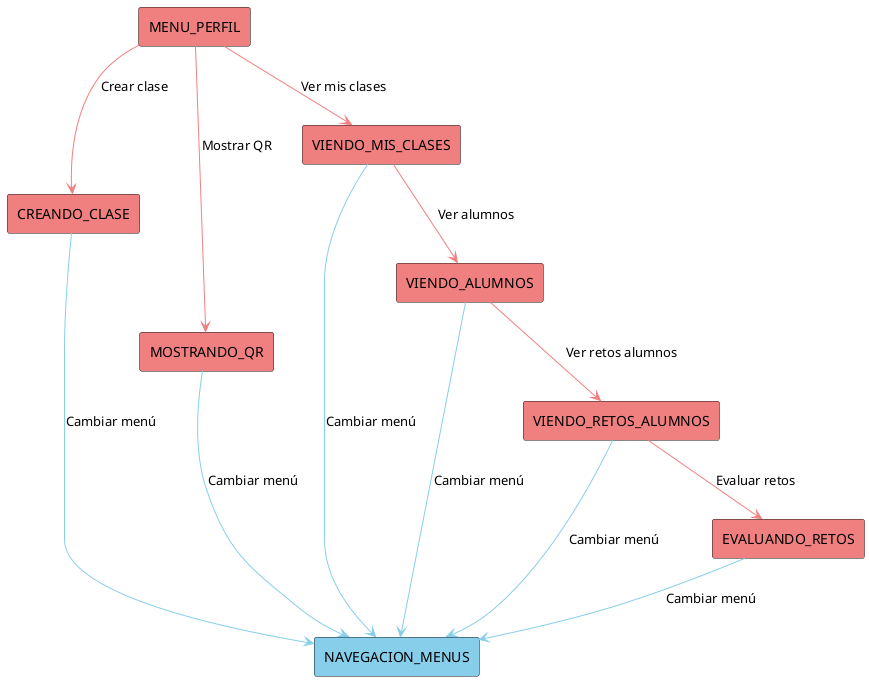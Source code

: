 @startuml DiagramaDeContextoMenuPerfilProfesor
!define RECTANGLE(x, color) rectangle x #color

' Definición de los rectángulos con sus colores
RECTANGLE(NAVEGACION_MENUS, SkyBlue) 
RECTANGLE(MENU_PERFIL, LightCoral)

' Submenús de "Perfil" con sus colores
RECTANGLE(CREANDO_CLASE, LightCoral) 
RECTANGLE(MOSTRANDO_QR, LightCoral) 
RECTANGLE(VIENDO_MIS_CLASES, LightCoral) 
RECTANGLE(VIENDO_ALUMNOS, LightCoral) 
RECTANGLE(VIENDO_RETOS_ALUMNOS, LightCoral) 
RECTANGLE(EVALUANDO_RETOS, LightCoral)

' Conexiones entre submenús y navegación
CREANDO_CLASE -[#SkyBlue]-> NAVEGACION_MENUS : Cambiar menú
MOSTRANDO_QR -[#SkyBlue]-> NAVEGACION_MENUS : Cambiar menú
VIENDO_MIS_CLASES -[#SkyBlue]-> NAVEGACION_MENUS : Cambiar menú
VIENDO_ALUMNOS -[#SkyBlue]-> NAVEGACION_MENUS : Cambiar menú
VIENDO_RETOS_ALUMNOS -[#SkyBlue]-> NAVEGACION_MENUS : Cambiar menú
EVALUANDO_RETOS -[#SkyBlue]-> NAVEGACION_MENUS : Cambiar menú

' Conexiones en el menú "Perfil"
MENU_PERFIL -[#LightCoral]-> CREANDO_CLASE : Crear clase
MENU_PERFIL -[#LightCoral]-> MOSTRANDO_QR : Mostrar QR
MENU_PERFIL -[#LightCoral]-> VIENDO_MIS_CLASES : Ver mis clases
VIENDO_MIS_CLASES -[#LightCoral]-> VIENDO_ALUMNOS : Ver alumnos
VIENDO_ALUMNOS -[#LightCoral]-> VIENDO_RETOS_ALUMNOS : Ver retos alumnos
VIENDO_RETOS_ALUMNOS -[#LightCoral]-> EVALUANDO_RETOS : Evaluar retos

@enduml
